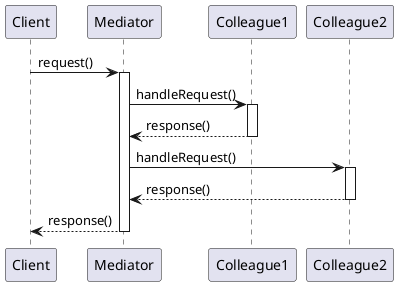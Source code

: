 @startuml MediatorPatternSequenceDiagram

participant Client
participant Mediator
participant Colleague1
participant Colleague2

Client -> Mediator: request()
activate Mediator

Mediator -> Colleague1: handleRequest()
activate Colleague1
Colleague1 --> Mediator: response()
deactivate Colleague1

Mediator -> Colleague2: handleRequest()
activate Colleague2
Colleague2 --> Mediator: response()
deactivate Colleague2

Mediator --> Client: response()
deactivate Mediator

@enduml
